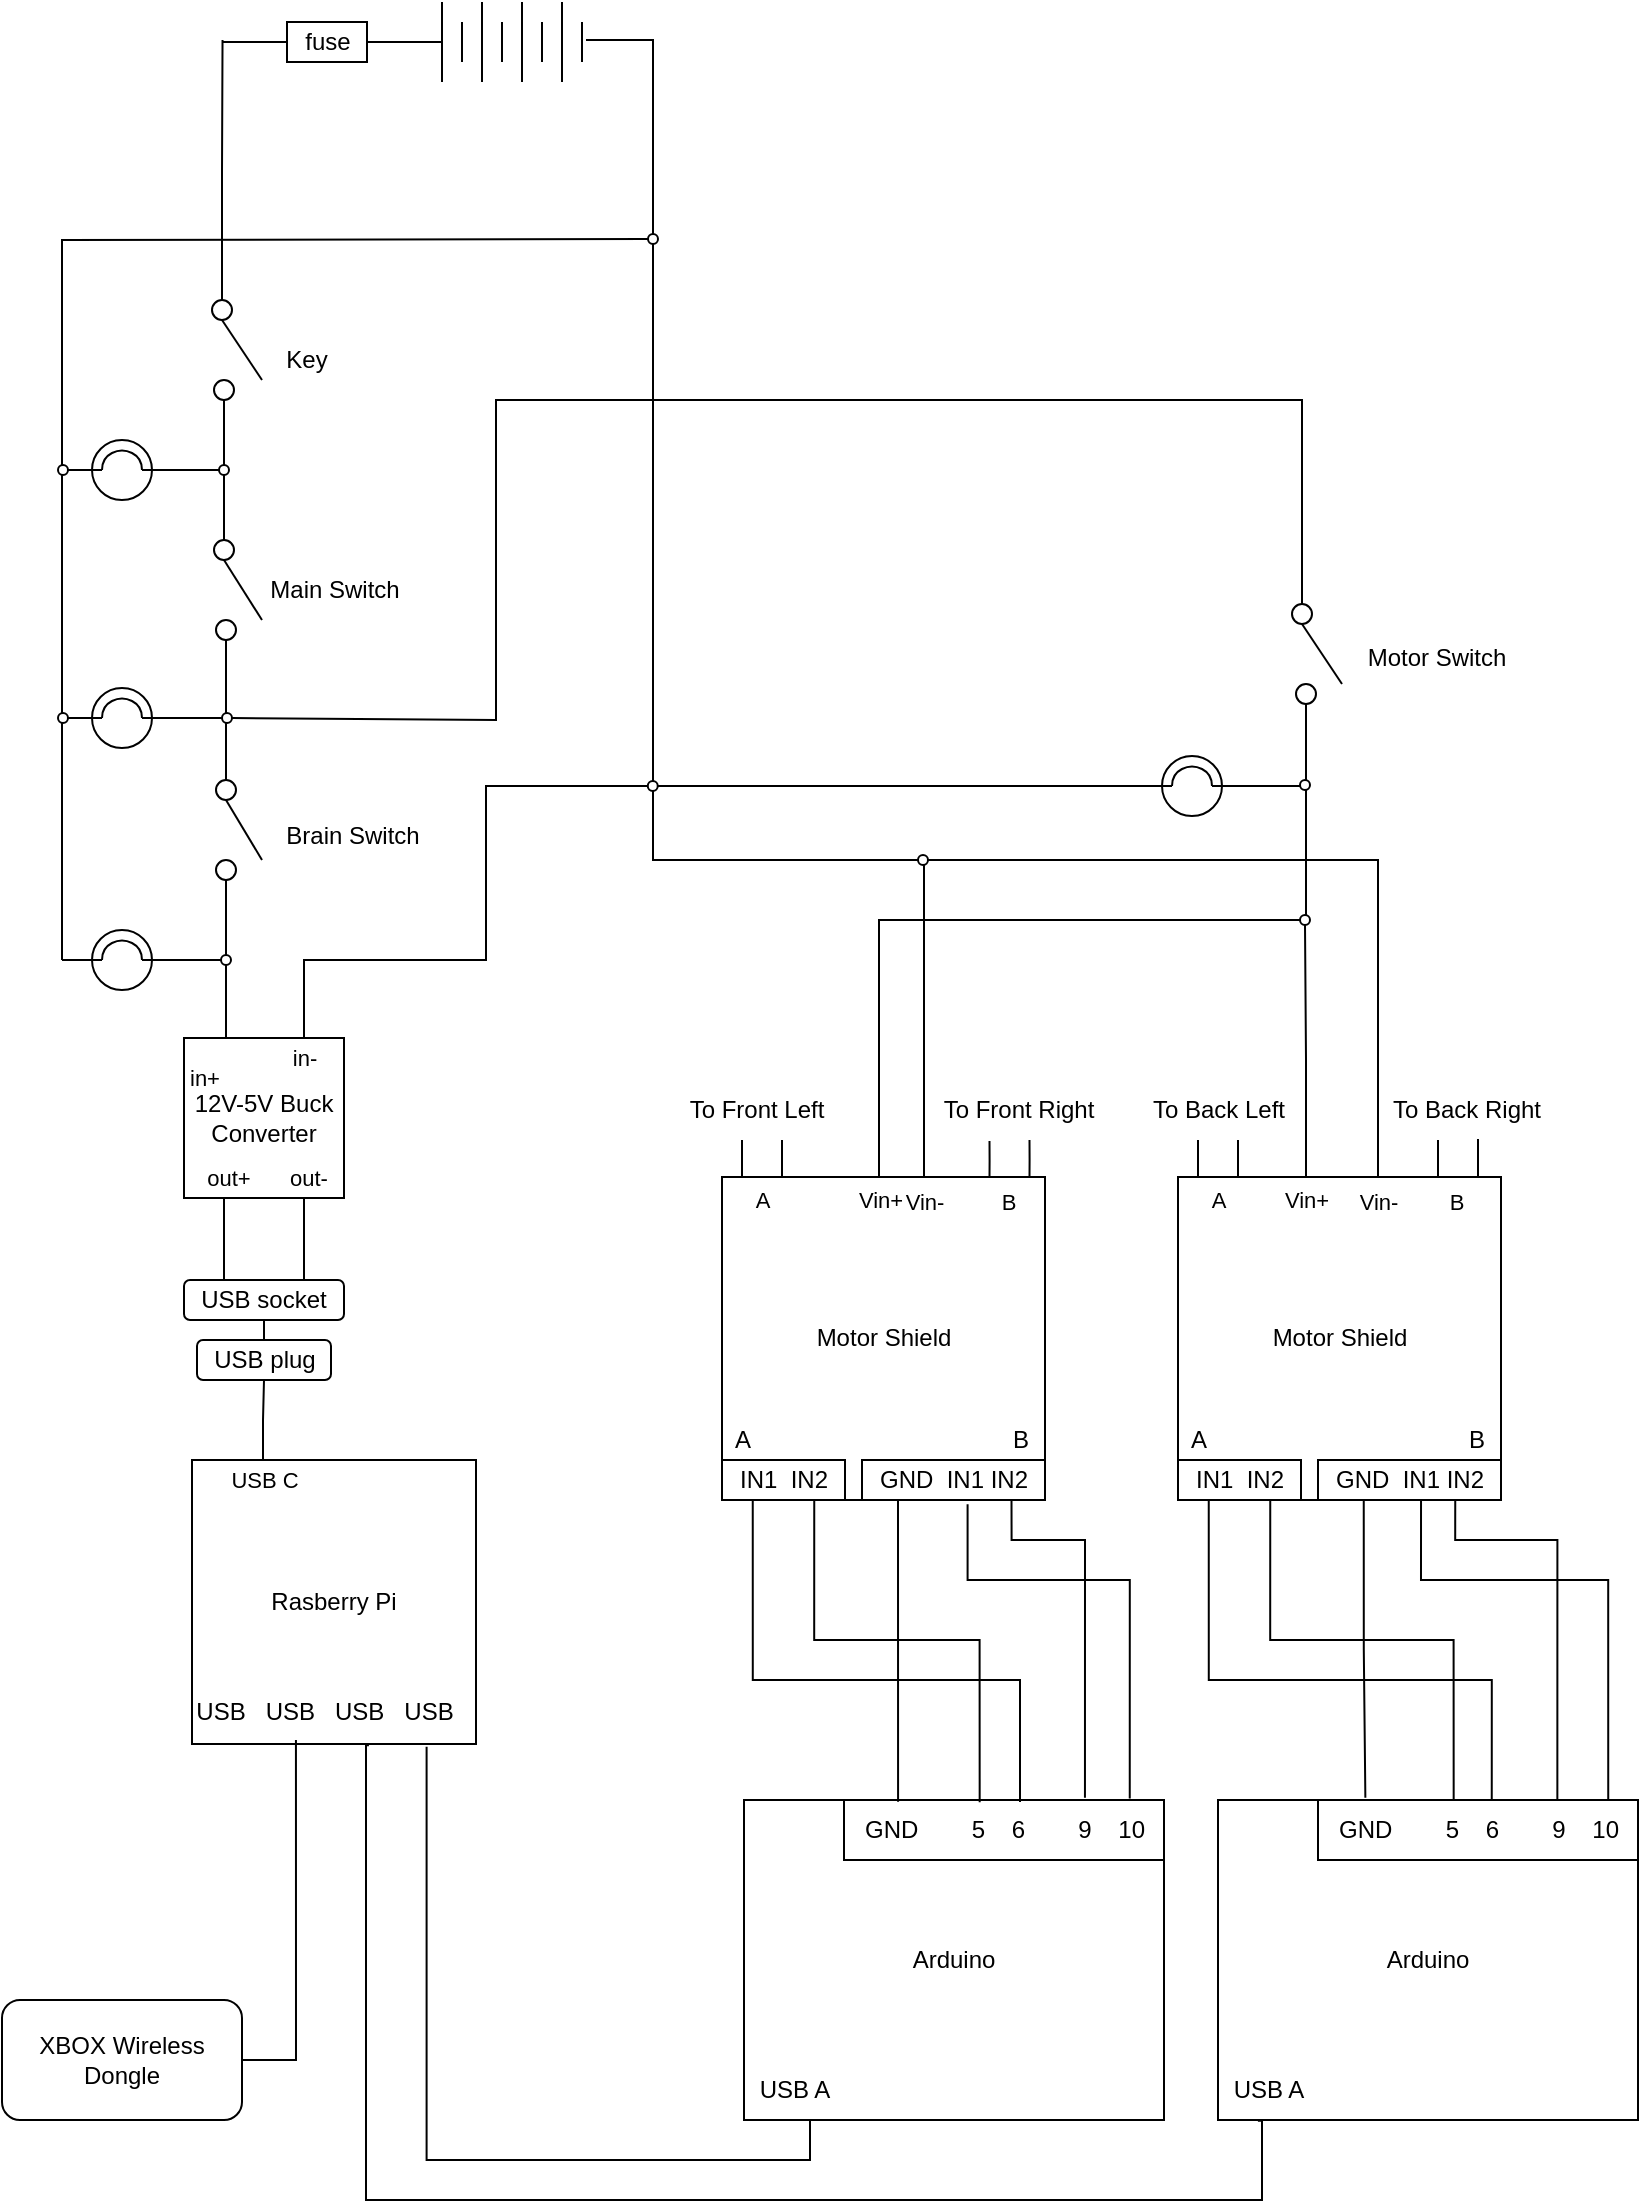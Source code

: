 <mxfile version="20.0.4" type="device"><diagram id="8Ac9Oi6AxjJW0NowIdfK" name="Page-1"><mxGraphModel dx="1775" dy="1067" grid="1" gridSize="10" guides="1" tooltips="1" connect="1" arrows="1" fold="1" page="1" pageScale="1" pageWidth="850" pageHeight="1100" math="0" shadow="0"><root><mxCell id="0"/><mxCell id="1" parent="0"/><mxCell id="W7UrlLY6ck_ikylDrkvh-12" value="" style="endArrow=none;html=1;rounded=0;startArrow=none;exitX=0;exitY=0.5;exitDx=0;exitDy=0;" edge="1" parent="1" source="W7UrlLY6ck_ikylDrkvh-53"><mxGeometry width="50" height="50" relative="1" as="geometry"><mxPoint x="176" y="111" as="sourcePoint"/><mxPoint x="158" y="61" as="targetPoint"/><Array as="points"><mxPoint x="176" y="61"/></Array></mxGeometry></mxCell><mxCell id="W7UrlLY6ck_ikylDrkvh-43" value="" style="group" vertex="1" connectable="0" parent="1"><mxGeometry x="78" y="260" width="60" height="30" as="geometry"/></mxCell><mxCell id="W7UrlLY6ck_ikylDrkvh-39" value="" style="ellipse;whiteSpace=wrap;html=1;fillColor=none;" vertex="1" parent="W7UrlLY6ck_ikylDrkvh-43"><mxGeometry x="15" width="30" height="30" as="geometry"/></mxCell><mxCell id="W7UrlLY6ck_ikylDrkvh-40" value="" style="curved=1;endArrow=none;html=1;rounded=0;endFill=0;" edge="1" parent="W7UrlLY6ck_ikylDrkvh-43"><mxGeometry width="50" height="50" relative="1" as="geometry"><mxPoint x="20" y="15" as="sourcePoint"/><mxPoint x="40" y="15" as="targetPoint"/><Array as="points"><mxPoint x="20" y="9"/><mxPoint x="30" y="4"/><mxPoint x="40" y="9"/></Array></mxGeometry></mxCell><mxCell id="W7UrlLY6ck_ikylDrkvh-41" value="" style="endArrow=none;html=1;rounded=0;" edge="1" parent="W7UrlLY6ck_ikylDrkvh-43"><mxGeometry width="50" height="50" relative="1" as="geometry"><mxPoint y="15" as="sourcePoint"/><mxPoint x="20" y="15" as="targetPoint"/></mxGeometry></mxCell><mxCell id="W7UrlLY6ck_ikylDrkvh-42" value="" style="endArrow=none;html=1;rounded=0;" edge="1" parent="W7UrlLY6ck_ikylDrkvh-43"><mxGeometry width="50" height="50" relative="1" as="geometry"><mxPoint x="40" y="15" as="sourcePoint"/><mxPoint x="60" y="15" as="targetPoint"/></mxGeometry></mxCell><mxCell id="W7UrlLY6ck_ikylDrkvh-272" style="edgeStyle=orthogonalEdgeStyle;rounded=0;orthogonalLoop=1;jettySize=auto;html=1;exitX=1;exitY=0.5;exitDx=0;exitDy=0;endArrow=none;endFill=0;" edge="1" parent="1" source="W7UrlLY6ck_ikylDrkvh-53"><mxGeometry relative="1" as="geometry"><mxPoint x="268" y="60.895" as="targetPoint"/></mxGeometry></mxCell><mxCell id="W7UrlLY6ck_ikylDrkvh-53" value="fuse" style="rounded=0;whiteSpace=wrap;html=1;fillColor=none;rotation=0;" vertex="1" parent="1"><mxGeometry x="190.5" y="51" width="40" height="20" as="geometry"/></mxCell><mxCell id="W7UrlLY6ck_ikylDrkvh-56" value="" style="group" vertex="1" connectable="0" parent="1"><mxGeometry x="153" y="310" width="25" height="50" as="geometry"/></mxCell><mxCell id="W7UrlLY6ck_ikylDrkvh-57" value="" style="ellipse;whiteSpace=wrap;html=1;" vertex="1" parent="W7UrlLY6ck_ikylDrkvh-56"><mxGeometry x="1" width="10" height="10" as="geometry"/></mxCell><mxCell id="W7UrlLY6ck_ikylDrkvh-58" value="" style="endArrow=none;html=1;rounded=0;" edge="1" parent="W7UrlLY6ck_ikylDrkvh-56" target="W7UrlLY6ck_ikylDrkvh-57"><mxGeometry width="50" height="50" relative="1" as="geometry"><mxPoint x="5" as="sourcePoint"/><mxPoint x="25" y="-90" as="targetPoint"/><Array as="points"/></mxGeometry></mxCell><mxCell id="W7UrlLY6ck_ikylDrkvh-59" value="" style="ellipse;whiteSpace=wrap;html=1;" vertex="1" parent="W7UrlLY6ck_ikylDrkvh-56"><mxGeometry x="2" y="40" width="10" height="10" as="geometry"/></mxCell><mxCell id="W7UrlLY6ck_ikylDrkvh-60" value="" style="endArrow=none;html=1;rounded=0;entryX=0.5;entryY=1;entryDx=0;entryDy=0;" edge="1" parent="W7UrlLY6ck_ikylDrkvh-56" target="W7UrlLY6ck_ikylDrkvh-57"><mxGeometry width="50" height="50" relative="1" as="geometry"><mxPoint x="25" y="40" as="sourcePoint"/><mxPoint x="55" y="40" as="targetPoint"/></mxGeometry></mxCell><mxCell id="W7UrlLY6ck_ikylDrkvh-61" value="" style="group" vertex="1" connectable="0" parent="1"><mxGeometry x="153" y="430" width="25" height="50" as="geometry"/></mxCell><mxCell id="W7UrlLY6ck_ikylDrkvh-62" value="" style="ellipse;whiteSpace=wrap;html=1;" vertex="1" parent="W7UrlLY6ck_ikylDrkvh-61"><mxGeometry x="2" width="10" height="10" as="geometry"/></mxCell><mxCell id="W7UrlLY6ck_ikylDrkvh-63" value="" style="endArrow=none;html=1;rounded=0;" edge="1" parent="W7UrlLY6ck_ikylDrkvh-61" target="W7UrlLY6ck_ikylDrkvh-62"><mxGeometry width="50" height="50" relative="1" as="geometry"><mxPoint x="5" as="sourcePoint"/><mxPoint x="25" y="-90" as="targetPoint"/><Array as="points"/></mxGeometry></mxCell><mxCell id="W7UrlLY6ck_ikylDrkvh-64" value="" style="ellipse;whiteSpace=wrap;html=1;" vertex="1" parent="W7UrlLY6ck_ikylDrkvh-61"><mxGeometry x="2" y="40" width="10" height="10" as="geometry"/></mxCell><mxCell id="W7UrlLY6ck_ikylDrkvh-65" value="" style="endArrow=none;html=1;rounded=0;entryX=0.5;entryY=1;entryDx=0;entryDy=0;" edge="1" parent="W7UrlLY6ck_ikylDrkvh-61" target="W7UrlLY6ck_ikylDrkvh-62"><mxGeometry width="50" height="50" relative="1" as="geometry"><mxPoint x="25" y="40" as="sourcePoint"/><mxPoint x="55" y="40" as="targetPoint"/></mxGeometry></mxCell><mxCell id="W7UrlLY6ck_ikylDrkvh-68" value="" style="group" vertex="1" connectable="0" parent="1"><mxGeometry x="78" y="384" width="60" height="30" as="geometry"/></mxCell><mxCell id="W7UrlLY6ck_ikylDrkvh-69" value="" style="ellipse;whiteSpace=wrap;html=1;fillColor=none;" vertex="1" parent="W7UrlLY6ck_ikylDrkvh-68"><mxGeometry x="15" width="30" height="30" as="geometry"/></mxCell><mxCell id="W7UrlLY6ck_ikylDrkvh-70" value="" style="curved=1;endArrow=none;html=1;rounded=0;endFill=0;" edge="1" parent="W7UrlLY6ck_ikylDrkvh-68"><mxGeometry width="50" height="50" relative="1" as="geometry"><mxPoint x="20" y="15" as="sourcePoint"/><mxPoint x="40" y="15" as="targetPoint"/><Array as="points"><mxPoint x="20" y="9"/><mxPoint x="30" y="4"/><mxPoint x="40" y="9"/></Array></mxGeometry></mxCell><mxCell id="W7UrlLY6ck_ikylDrkvh-71" value="" style="endArrow=none;html=1;rounded=0;" edge="1" parent="W7UrlLY6ck_ikylDrkvh-68"><mxGeometry width="50" height="50" relative="1" as="geometry"><mxPoint y="15" as="sourcePoint"/><mxPoint x="20" y="15" as="targetPoint"/></mxGeometry></mxCell><mxCell id="W7UrlLY6ck_ikylDrkvh-72" value="" style="endArrow=none;html=1;rounded=0;" edge="1" parent="W7UrlLY6ck_ikylDrkvh-68"><mxGeometry width="50" height="50" relative="1" as="geometry"><mxPoint x="82" y="15" as="sourcePoint"/><mxPoint x="40.0" y="15.0" as="targetPoint"/></mxGeometry></mxCell><mxCell id="W7UrlLY6ck_ikylDrkvh-73" value="" style="group" vertex="1" connectable="0" parent="1"><mxGeometry x="78" y="505" width="60" height="30" as="geometry"/></mxCell><mxCell id="W7UrlLY6ck_ikylDrkvh-74" value="" style="ellipse;whiteSpace=wrap;html=1;fillColor=none;" vertex="1" parent="W7UrlLY6ck_ikylDrkvh-73"><mxGeometry x="15" width="30" height="30" as="geometry"/></mxCell><mxCell id="W7UrlLY6ck_ikylDrkvh-75" value="" style="curved=1;endArrow=none;html=1;rounded=0;endFill=0;" edge="1" parent="W7UrlLY6ck_ikylDrkvh-73"><mxGeometry width="50" height="50" relative="1" as="geometry"><mxPoint x="20" y="15" as="sourcePoint"/><mxPoint x="40" y="15" as="targetPoint"/><Array as="points"><mxPoint x="20" y="9"/><mxPoint x="30" y="4"/><mxPoint x="40" y="9"/></Array></mxGeometry></mxCell><mxCell id="W7UrlLY6ck_ikylDrkvh-76" value="" style="endArrow=none;html=1;rounded=0;" edge="1" parent="W7UrlLY6ck_ikylDrkvh-73"><mxGeometry width="50" height="50" relative="1" as="geometry"><mxPoint y="15" as="sourcePoint"/><mxPoint x="20" y="15" as="targetPoint"/></mxGeometry></mxCell><mxCell id="W7UrlLY6ck_ikylDrkvh-77" value="" style="endArrow=none;html=1;rounded=0;" edge="1" parent="W7UrlLY6ck_ikylDrkvh-73"><mxGeometry width="50" height="50" relative="1" as="geometry"><mxPoint x="40" y="15" as="sourcePoint"/><mxPoint x="60" y="15" as="targetPoint"/></mxGeometry></mxCell><mxCell id="W7UrlLY6ck_ikylDrkvh-78" value="" style="endArrow=none;html=1;rounded=0;entryX=0.5;entryY=1;entryDx=0;entryDy=0;exitX=0.5;exitY=0;exitDx=0;exitDy=0;" edge="1" parent="1" source="W7UrlLY6ck_ikylDrkvh-57" target="W7UrlLY6ck_ikylDrkvh-20"><mxGeometry width="50" height="50" relative="1" as="geometry"><mxPoint x="160" y="310" as="sourcePoint"/><mxPoint x="200" y="250" as="targetPoint"/></mxGeometry></mxCell><mxCell id="W7UrlLY6ck_ikylDrkvh-92" value="" style="edgeStyle=orthogonalEdgeStyle;rounded=0;orthogonalLoop=1;jettySize=auto;html=1;endArrow=none;endFill=0;startArrow=none;" edge="1" parent="1" source="W7UrlLY6ck_ikylDrkvh-181" target="W7UrlLY6ck_ikylDrkvh-57"><mxGeometry relative="1" as="geometry"/></mxCell><mxCell id="W7UrlLY6ck_ikylDrkvh-94" value="" style="endArrow=none;html=1;rounded=0;exitX=0.5;exitY=0;exitDx=0;exitDy=0;entryX=0.5;entryY=1;entryDx=0;entryDy=0;" edge="1" parent="1" source="W7UrlLY6ck_ikylDrkvh-62" target="W7UrlLY6ck_ikylDrkvh-59"><mxGeometry width="50" height="50" relative="1" as="geometry"><mxPoint x="140" y="380" as="sourcePoint"/><mxPoint x="160" y="360" as="targetPoint"/></mxGeometry></mxCell><mxCell id="W7UrlLY6ck_ikylDrkvh-96" value="" style="endArrow=none;html=1;rounded=0;entryX=0.5;entryY=1;entryDx=0;entryDy=0;" edge="1" parent="1" target="W7UrlLY6ck_ikylDrkvh-64"><mxGeometry width="50" height="50" relative="1" as="geometry"><mxPoint x="130" y="520" as="sourcePoint"/><mxPoint x="-10" y="370" as="targetPoint"/><Array as="points"><mxPoint x="150" y="520"/><mxPoint x="160" y="520"/></Array></mxGeometry></mxCell><mxCell id="W7UrlLY6ck_ikylDrkvh-97" value="" style="endArrow=none;html=1;rounded=0;exitX=0.5;exitY=0;exitDx=0;exitDy=0;startArrow=none;" edge="1" parent="1" source="W7UrlLY6ck_ikylDrkvh-184"><mxGeometry width="50" height="50" relative="1" as="geometry"><mxPoint x="300" y="400" as="sourcePoint"/><mxPoint x="160" y="400" as="targetPoint"/><Array as="points"/></mxGeometry></mxCell><mxCell id="W7UrlLY6ck_ikylDrkvh-99" value="" style="group" vertex="1" connectable="0" parent="1"><mxGeometry x="613" y="342" width="105" height="110" as="geometry"/></mxCell><mxCell id="W7UrlLY6ck_ikylDrkvh-81" value="" style="group" vertex="1" connectable="0" parent="W7UrlLY6ck_ikylDrkvh-99"><mxGeometry x="80" width="25" height="50" as="geometry"/></mxCell><mxCell id="W7UrlLY6ck_ikylDrkvh-82" value="" style="ellipse;whiteSpace=wrap;html=1;" vertex="1" parent="W7UrlLY6ck_ikylDrkvh-81"><mxGeometry width="10" height="10" as="geometry"/></mxCell><mxCell id="W7UrlLY6ck_ikylDrkvh-83" value="" style="endArrow=none;html=1;rounded=0;" edge="1" parent="W7UrlLY6ck_ikylDrkvh-81" target="W7UrlLY6ck_ikylDrkvh-82"><mxGeometry width="50" height="50" relative="1" as="geometry"><mxPoint x="5" as="sourcePoint"/><mxPoint x="25" y="-90" as="targetPoint"/><Array as="points"/></mxGeometry></mxCell><mxCell id="W7UrlLY6ck_ikylDrkvh-84" value="" style="ellipse;whiteSpace=wrap;html=1;" vertex="1" parent="W7UrlLY6ck_ikylDrkvh-81"><mxGeometry x="2" y="40" width="10" height="10" as="geometry"/></mxCell><mxCell id="W7UrlLY6ck_ikylDrkvh-85" value="" style="endArrow=none;html=1;rounded=0;entryX=0.5;entryY=1;entryDx=0;entryDy=0;" edge="1" parent="W7UrlLY6ck_ikylDrkvh-81" target="W7UrlLY6ck_ikylDrkvh-82"><mxGeometry width="50" height="50" relative="1" as="geometry"><mxPoint x="25" y="40" as="sourcePoint"/><mxPoint x="55" y="40" as="targetPoint"/></mxGeometry></mxCell><mxCell id="W7UrlLY6ck_ikylDrkvh-86" value="" style="group" vertex="1" connectable="0" parent="W7UrlLY6ck_ikylDrkvh-99"><mxGeometry y="76" width="60" height="30" as="geometry"/></mxCell><mxCell id="W7UrlLY6ck_ikylDrkvh-87" value="" style="ellipse;whiteSpace=wrap;html=1;fillColor=none;" vertex="1" parent="W7UrlLY6ck_ikylDrkvh-86"><mxGeometry x="15" width="30" height="30" as="geometry"/></mxCell><mxCell id="W7UrlLY6ck_ikylDrkvh-88" value="" style="curved=1;endArrow=none;html=1;rounded=0;endFill=0;" edge="1" parent="W7UrlLY6ck_ikylDrkvh-86"><mxGeometry width="50" height="50" relative="1" as="geometry"><mxPoint x="20" y="15" as="sourcePoint"/><mxPoint x="40" y="15" as="targetPoint"/><Array as="points"><mxPoint x="20" y="9"/><mxPoint x="30" y="4"/><mxPoint x="40" y="9"/></Array></mxGeometry></mxCell><mxCell id="W7UrlLY6ck_ikylDrkvh-89" value="" style="endArrow=none;html=1;rounded=0;exitX=1;exitY=0.5;exitDx=0;exitDy=0;" edge="1" parent="W7UrlLY6ck_ikylDrkvh-86" source="W7UrlLY6ck_ikylDrkvh-276"><mxGeometry width="50" height="50" relative="1" as="geometry"><mxPoint x="-233" y="15" as="sourcePoint"/><mxPoint x="20" y="15" as="targetPoint"/><Array as="points"/></mxGeometry></mxCell><mxCell id="W7UrlLY6ck_ikylDrkvh-90" value="" style="endArrow=none;html=1;rounded=0;" edge="1" parent="W7UrlLY6ck_ikylDrkvh-86"><mxGeometry width="50" height="50" relative="1" as="geometry"><mxPoint x="40" y="15" as="sourcePoint"/><mxPoint x="87" y="15" as="targetPoint"/><Array as="points"/></mxGeometry></mxCell><mxCell id="W7UrlLY6ck_ikylDrkvh-98" value="" style="endArrow=none;html=1;rounded=0;entryX=0.5;entryY=1;entryDx=0;entryDy=0;" edge="1" parent="W7UrlLY6ck_ikylDrkvh-99" target="W7UrlLY6ck_ikylDrkvh-84"><mxGeometry width="50" height="50" relative="1" as="geometry"><mxPoint x="87" y="110" as="sourcePoint"/><mxPoint x="92.21" y="70" as="targetPoint"/></mxGeometry></mxCell><mxCell id="W7UrlLY6ck_ikylDrkvh-106" value="" style="group" vertex="1" connectable="0" parent="1"><mxGeometry x="139" y="539" width="80" height="120" as="geometry"/></mxCell><mxCell id="W7UrlLY6ck_ikylDrkvh-101" value="in+" style="edgeStyle=orthogonalEdgeStyle;rounded=0;orthogonalLoop=1;jettySize=auto;html=1;exitX=0.25;exitY=0;exitDx=0;exitDy=0;endArrow=none;endFill=0;" edge="1" parent="W7UrlLY6ck_ikylDrkvh-106"><mxGeometry x="-1" y="-10" relative="1" as="geometry"><mxPoint x="21" y="-19" as="targetPoint"/><mxPoint x="20" y="20" as="sourcePoint"/><mxPoint x="-10" y="10" as="offset"/></mxGeometry></mxCell><mxCell id="W7UrlLY6ck_ikylDrkvh-103" value="out+" style="edgeStyle=orthogonalEdgeStyle;rounded=0;orthogonalLoop=1;jettySize=auto;html=1;exitX=0.25;exitY=1;exitDx=0;exitDy=0;endArrow=none;endFill=0;" edge="1" parent="W7UrlLY6ck_ikylDrkvh-106" source="W7UrlLY6ck_ikylDrkvh-17"><mxGeometry x="-1" y="10" relative="1" as="geometry"><mxPoint x="20" y="120" as="targetPoint"/><mxPoint x="-8" y="-10" as="offset"/></mxGeometry></mxCell><mxCell id="W7UrlLY6ck_ikylDrkvh-104" value="out-" style="edgeStyle=orthogonalEdgeStyle;rounded=0;orthogonalLoop=1;jettySize=auto;html=1;exitX=0.75;exitY=1;exitDx=0;exitDy=0;endArrow=none;endFill=0;" edge="1" parent="W7UrlLY6ck_ikylDrkvh-106" source="W7UrlLY6ck_ikylDrkvh-17"><mxGeometry x="-1" y="10" relative="1" as="geometry"><mxPoint x="60" y="120" as="targetPoint"/><Array as="points"><mxPoint x="60" y="110"/><mxPoint x="60" y="110"/></Array><mxPoint x="-8" y="-10" as="offset"/></mxGeometry></mxCell><mxCell id="W7UrlLY6ck_ikylDrkvh-17" value="12V-5V Buck Converter" style="whiteSpace=wrap;html=1;aspect=fixed;fillColor=none;" vertex="1" parent="W7UrlLY6ck_ikylDrkvh-106"><mxGeometry y="20" width="80" height="80" as="geometry"/></mxCell><mxCell id="W7UrlLY6ck_ikylDrkvh-112" value="USB C" style="edgeStyle=orthogonalEdgeStyle;rounded=0;orthogonalLoop=1;jettySize=auto;html=1;exitX=0.25;exitY=0;exitDx=0;exitDy=0;endArrow=none;endFill=0;entryX=0.5;entryY=1;entryDx=0;entryDy=0;" edge="1" parent="1" source="W7UrlLY6ck_ikylDrkvh-107" target="W7UrlLY6ck_ikylDrkvh-110"><mxGeometry x="-1" y="10" relative="1" as="geometry"><mxPoint x="170.389" y="760" as="targetPoint"/><mxPoint x="10" y="10" as="offset"/></mxGeometry></mxCell><mxCell id="W7UrlLY6ck_ikylDrkvh-207" style="edgeStyle=orthogonalEdgeStyle;rounded=0;orthogonalLoop=1;jettySize=auto;html=1;exitX=0.842;exitY=1.078;exitDx=0;exitDy=0;entryX=0.532;entryY=1;entryDx=0;entryDy=0;entryPerimeter=0;endArrow=none;endFill=0;exitPerimeter=0;" edge="1" parent="1" source="W7UrlLY6ck_ikylDrkvh-205" target="W7UrlLY6ck_ikylDrkvh-199"><mxGeometry relative="1" as="geometry"><Array as="points"><mxPoint x="260" y="1120"/><mxPoint x="452" y="1120"/></Array></mxGeometry></mxCell><mxCell id="W7UrlLY6ck_ikylDrkvh-208" style="edgeStyle=orthogonalEdgeStyle;rounded=0;orthogonalLoop=1;jettySize=auto;html=1;exitX=0.623;exitY=1.004;exitDx=0;exitDy=0;entryX=0.095;entryY=1.002;entryDx=0;entryDy=0;entryPerimeter=0;endArrow=none;endFill=0;exitPerimeter=0;" edge="1" parent="1" source="W7UrlLY6ck_ikylDrkvh-107" target="W7UrlLY6ck_ikylDrkvh-202"><mxGeometry relative="1" as="geometry"><Array as="points"><mxPoint x="230" y="913"/><mxPoint x="230" y="1140"/><mxPoint x="678" y="1140"/><mxPoint x="678" y="1100"/></Array></mxGeometry></mxCell><mxCell id="W7UrlLY6ck_ikylDrkvh-107" value="Rasberry Pi" style="whiteSpace=wrap;html=1;aspect=fixed;fillColor=none;" vertex="1" parent="1"><mxGeometry x="143" y="770" width="142" height="142" as="geometry"/></mxCell><mxCell id="W7UrlLY6ck_ikylDrkvh-113" style="edgeStyle=orthogonalEdgeStyle;rounded=0;orthogonalLoop=1;jettySize=auto;html=1;exitX=0.25;exitY=0;exitDx=0;exitDy=0;entryX=0.25;entryY=1;entryDx=0;entryDy=0;endArrow=none;endFill=0;" edge="1" parent="1" source="W7UrlLY6ck_ikylDrkvh-108" target="W7UrlLY6ck_ikylDrkvh-17"><mxGeometry relative="1" as="geometry"/></mxCell><mxCell id="W7UrlLY6ck_ikylDrkvh-114" style="edgeStyle=orthogonalEdgeStyle;rounded=0;orthogonalLoop=1;jettySize=auto;html=1;exitX=0.75;exitY=0;exitDx=0;exitDy=0;entryX=0.75;entryY=1;entryDx=0;entryDy=0;endArrow=none;endFill=0;" edge="1" parent="1" source="W7UrlLY6ck_ikylDrkvh-108" target="W7UrlLY6ck_ikylDrkvh-17"><mxGeometry relative="1" as="geometry"/></mxCell><mxCell id="W7UrlLY6ck_ikylDrkvh-108" value="USB socket" style="rounded=1;whiteSpace=wrap;html=1;fillColor=none;" vertex="1" parent="1"><mxGeometry x="139" y="680" width="80" height="20" as="geometry"/></mxCell><mxCell id="W7UrlLY6ck_ikylDrkvh-111" style="edgeStyle=orthogonalEdgeStyle;rounded=0;orthogonalLoop=1;jettySize=auto;html=1;exitX=0.5;exitY=0;exitDx=0;exitDy=0;entryX=0.5;entryY=1;entryDx=0;entryDy=0;endArrow=none;endFill=0;" edge="1" parent="1" source="W7UrlLY6ck_ikylDrkvh-110" target="W7UrlLY6ck_ikylDrkvh-108"><mxGeometry relative="1" as="geometry"/></mxCell><mxCell id="W7UrlLY6ck_ikylDrkvh-110" value="USB plug" style="rounded=1;whiteSpace=wrap;html=1;fillColor=none;" vertex="1" parent="1"><mxGeometry x="145.5" y="710" width="67" height="20" as="geometry"/></mxCell><mxCell id="W7UrlLY6ck_ikylDrkvh-156" value="" style="group" vertex="1" connectable="0" parent="1"><mxGeometry x="403" y="610" width="168.75" height="180" as="geometry"/></mxCell><mxCell id="W7UrlLY6ck_ikylDrkvh-123" value="A" style="edgeStyle=orthogonalEdgeStyle;rounded=0;orthogonalLoop=1;jettySize=auto;html=1;exitX=0.176;exitY=0.007;exitDx=0;exitDy=0;endArrow=none;endFill=0;exitPerimeter=0;" edge="1" parent="W7UrlLY6ck_ikylDrkvh-156"><mxGeometry x="-1" y="-15" relative="1" as="geometry"><mxPoint x="15" as="targetPoint"/><mxPoint x="15" y="18.5" as="sourcePoint"/><mxPoint x="-5" y="11" as="offset"/></mxGeometry></mxCell><mxCell id="W7UrlLY6ck_ikylDrkvh-124" style="edgeStyle=orthogonalEdgeStyle;rounded=0;orthogonalLoop=1;jettySize=auto;html=1;exitX=0.369;exitY=0.001;exitDx=0;exitDy=0;endArrow=none;endFill=0;exitPerimeter=0;" edge="1" parent="W7UrlLY6ck_ikylDrkvh-156"><mxGeometry relative="1" as="geometry"><mxPoint x="35" as="targetPoint"/><mxPoint x="35" y="18.5" as="sourcePoint"/></mxGeometry></mxCell><mxCell id="W7UrlLY6ck_ikylDrkvh-126" value="Vin-" style="edgeStyle=orthogonalEdgeStyle;rounded=0;orthogonalLoop=1;jettySize=auto;html=1;exitX=0.5;exitY=0;exitDx=0;exitDy=0;endArrow=none;endFill=0;entryX=0.5;entryY=1;entryDx=0;entryDy=0;" edge="1" parent="W7UrlLY6ck_ikylDrkvh-156" target="W7UrlLY6ck_ikylDrkvh-279"><mxGeometry x="-1" y="-11" relative="1" as="geometry"><mxPoint x="-33" y="-450" as="targetPoint"/><mxPoint x="106" y="18.5" as="sourcePoint"/><Array as="points"><mxPoint x="106" y="-140"/><mxPoint x="-30" y="-140"/></Array><mxPoint x="-11" y="12" as="offset"/></mxGeometry></mxCell><mxCell id="W7UrlLY6ck_ikylDrkvh-116" value="Motor Shield" style="whiteSpace=wrap;html=1;aspect=fixed;fillColor=none;imageAspect=0;" vertex="1" parent="W7UrlLY6ck_ikylDrkvh-156"><mxGeometry x="5" y="18.5" width="161.5" height="161.5" as="geometry"/></mxCell><mxCell id="W7UrlLY6ck_ikylDrkvh-151" value="GND&amp;nbsp; IN1 IN2" style="rounded=0;whiteSpace=wrap;html=1;fillColor=none;" vertex="1" parent="W7UrlLY6ck_ikylDrkvh-156"><mxGeometry x="75" y="160" width="91.5" height="20" as="geometry"/></mxCell><mxCell id="W7UrlLY6ck_ikylDrkvh-153" value="IN1&amp;nbsp; IN2" style="rounded=0;whiteSpace=wrap;html=1;fillColor=none;" vertex="1" parent="W7UrlLY6ck_ikylDrkvh-156"><mxGeometry x="5" y="160" width="61.5" height="20" as="geometry"/></mxCell><mxCell id="W7UrlLY6ck_ikylDrkvh-154" value="A" style="text;html=1;align=center;verticalAlign=middle;resizable=0;points=[];autosize=1;strokeColor=none;fillColor=none;" vertex="1" parent="W7UrlLY6ck_ikylDrkvh-156"><mxGeometry y="135" width="30" height="30" as="geometry"/></mxCell><mxCell id="W7UrlLY6ck_ikylDrkvh-155" value="B" style="text;html=1;align=center;verticalAlign=middle;resizable=0;points=[];autosize=1;strokeColor=none;fillColor=none;" vertex="1" parent="W7UrlLY6ck_ikylDrkvh-156"><mxGeometry x="138.75" y="135" width="30" height="30" as="geometry"/></mxCell><mxCell id="W7UrlLY6ck_ikylDrkvh-263" value="" style="group" vertex="1" connectable="0" parent="W7UrlLY6ck_ikylDrkvh-156"><mxGeometry x="138.75" y="10" width="20" height="0.5" as="geometry"/></mxCell><mxCell id="W7UrlLY6ck_ikylDrkvh-261" value="B" style="edgeStyle=orthogonalEdgeStyle;rounded=0;orthogonalLoop=1;jettySize=auto;html=1;exitX=0.75;exitY=0;exitDx=0;exitDy=0;endArrow=none;endFill=0;" edge="1" parent="W7UrlLY6ck_ikylDrkvh-263"><mxGeometry x="-1" y="-15" relative="1" as="geometry"><mxPoint y="-9.5" as="targetPoint"/><mxPoint y="9.0" as="sourcePoint"/><Array as="points"><mxPoint y="0.5"/><mxPoint y="0.5"/></Array><mxPoint x="-6" y="12" as="offset"/></mxGeometry></mxCell><mxCell id="W7UrlLY6ck_ikylDrkvh-262" style="edgeStyle=orthogonalEdgeStyle;rounded=0;orthogonalLoop=1;jettySize=auto;html=1;exitX=0.5;exitY=0;exitDx=0;exitDy=0;endArrow=none;endFill=0;" edge="1" parent="W7UrlLY6ck_ikylDrkvh-263"><mxGeometry relative="1" as="geometry"><mxPoint x="20" y="-10.0" as="targetPoint"/><mxPoint x="20" y="9.0" as="sourcePoint"/><Array as="points"><mxPoint x="20"/><mxPoint x="20"/></Array></mxGeometry></mxCell><mxCell id="W7UrlLY6ck_ikylDrkvh-157" value="" style="group" vertex="1" connectable="0" parent="1"><mxGeometry x="631" y="610" width="168.75" height="180" as="geometry"/></mxCell><mxCell id="W7UrlLY6ck_ikylDrkvh-158" value="A" style="edgeStyle=orthogonalEdgeStyle;rounded=0;orthogonalLoop=1;jettySize=auto;html=1;exitX=0.176;exitY=0.007;exitDx=0;exitDy=0;endArrow=none;endFill=0;exitPerimeter=0;" edge="1" parent="W7UrlLY6ck_ikylDrkvh-157"><mxGeometry x="-1" y="-15" relative="1" as="geometry"><mxPoint x="15" as="targetPoint"/><mxPoint x="15" y="18.5" as="sourcePoint"/><mxPoint x="-5" y="11" as="offset"/></mxGeometry></mxCell><mxCell id="W7UrlLY6ck_ikylDrkvh-159" style="edgeStyle=orthogonalEdgeStyle;rounded=0;orthogonalLoop=1;jettySize=auto;html=1;exitX=0.369;exitY=0.001;exitDx=0;exitDy=0;endArrow=none;endFill=0;exitPerimeter=0;" edge="1" parent="W7UrlLY6ck_ikylDrkvh-157"><mxGeometry relative="1" as="geometry"><mxPoint x="35" as="targetPoint"/><mxPoint x="35" y="18.5" as="sourcePoint"/></mxGeometry></mxCell><mxCell id="W7UrlLY6ck_ikylDrkvh-160" value="Vin-" style="edgeStyle=orthogonalEdgeStyle;rounded=0;orthogonalLoop=1;jettySize=auto;html=1;exitX=0.5;exitY=0;exitDx=0;exitDy=0;endArrow=none;endFill=0;" edge="1" parent="W7UrlLY6ck_ikylDrkvh-157"><mxGeometry x="-1" y="-11" relative="1" as="geometry"><mxPoint x="-121" y="-140" as="targetPoint"/><mxPoint x="105" y="18.5" as="sourcePoint"/><Array as="points"><mxPoint x="105" y="-140"/><mxPoint x="-123" y="-140"/></Array><mxPoint x="-11" y="12" as="offset"/></mxGeometry></mxCell><mxCell id="W7UrlLY6ck_ikylDrkvh-162" value="B" style="edgeStyle=orthogonalEdgeStyle;rounded=0;orthogonalLoop=1;jettySize=auto;html=1;exitX=0.75;exitY=0;exitDx=0;exitDy=0;endArrow=none;endFill=0;" edge="1" parent="W7UrlLY6ck_ikylDrkvh-157"><mxGeometry x="-1" y="-15" relative="1" as="geometry"><mxPoint x="135" as="targetPoint"/><mxPoint x="135" y="18.5" as="sourcePoint"/><Array as="points"><mxPoint x="135" y="10"/><mxPoint x="135" y="10"/></Array><mxPoint x="-6" y="12" as="offset"/></mxGeometry></mxCell><mxCell id="W7UrlLY6ck_ikylDrkvh-163" value="Motor Shield" style="whiteSpace=wrap;html=1;aspect=fixed;fillColor=none;imageAspect=0;" vertex="1" parent="W7UrlLY6ck_ikylDrkvh-157"><mxGeometry x="5" y="18.5" width="161.5" height="161.5" as="geometry"/></mxCell><mxCell id="W7UrlLY6ck_ikylDrkvh-164" style="edgeStyle=orthogonalEdgeStyle;rounded=0;orthogonalLoop=1;jettySize=auto;html=1;exitX=0.5;exitY=0;exitDx=0;exitDy=0;endArrow=none;endFill=0;" edge="1" parent="W7UrlLY6ck_ikylDrkvh-157"><mxGeometry relative="1" as="geometry"><mxPoint x="155" y="-0.5" as="targetPoint"/><mxPoint x="155" y="18.5" as="sourcePoint"/><Array as="points"><mxPoint x="155" y="9.5"/><mxPoint x="155" y="9.5"/></Array></mxGeometry></mxCell><mxCell id="W7UrlLY6ck_ikylDrkvh-166" style="edgeStyle=orthogonalEdgeStyle;rounded=0;orthogonalLoop=1;jettySize=auto;html=1;exitX=0.369;exitY=0.001;exitDx=0;exitDy=0;endArrow=none;endFill=0;exitPerimeter=0;" edge="1" parent="W7UrlLY6ck_ikylDrkvh-157"><mxGeometry relative="1" as="geometry"><mxPoint x="35" as="targetPoint"/><mxPoint x="35" y="18.5" as="sourcePoint"/></mxGeometry></mxCell><mxCell id="W7UrlLY6ck_ikylDrkvh-167" value="Vin+" style="edgeStyle=orthogonalEdgeStyle;rounded=0;orthogonalLoop=1;jettySize=auto;html=1;exitX=0.5;exitY=0;exitDx=0;exitDy=0;endArrow=none;endFill=0;entryX=0.5;entryY=1;entryDx=0;entryDy=0;" edge="1" parent="W7UrlLY6ck_ikylDrkvh-157" target="W7UrlLY6ck_ikylDrkvh-244"><mxGeometry x="-1" y="-11" relative="1" as="geometry"><mxPoint x="69" y="-50" as="targetPoint"/><mxPoint x="69" y="18.5" as="sourcePoint"/><mxPoint x="-11" y="11" as="offset"/><Array as="points"><mxPoint x="69" y="-40"/></Array></mxGeometry></mxCell><mxCell id="W7UrlLY6ck_ikylDrkvh-168" value="GND&amp;nbsp; IN1 IN2" style="rounded=0;whiteSpace=wrap;html=1;fillColor=none;" vertex="1" parent="W7UrlLY6ck_ikylDrkvh-157"><mxGeometry x="75" y="160" width="91.5" height="20" as="geometry"/></mxCell><mxCell id="W7UrlLY6ck_ikylDrkvh-169" value="IN1&amp;nbsp; IN2" style="rounded=0;whiteSpace=wrap;html=1;fillColor=none;" vertex="1" parent="W7UrlLY6ck_ikylDrkvh-157"><mxGeometry x="5" y="160" width="61.5" height="20" as="geometry"/></mxCell><mxCell id="W7UrlLY6ck_ikylDrkvh-170" value="A" style="text;html=1;align=center;verticalAlign=middle;resizable=0;points=[];autosize=1;strokeColor=none;fillColor=none;" vertex="1" parent="W7UrlLY6ck_ikylDrkvh-157"><mxGeometry y="135" width="30" height="30" as="geometry"/></mxCell><mxCell id="W7UrlLY6ck_ikylDrkvh-171" value="B" style="text;html=1;align=center;verticalAlign=middle;resizable=0;points=[];autosize=1;strokeColor=none;fillColor=none;" vertex="1" parent="W7UrlLY6ck_ikylDrkvh-157"><mxGeometry x="138.75" y="135" width="30" height="30" as="geometry"/></mxCell><mxCell id="W7UrlLY6ck_ikylDrkvh-128" value="Vin+" style="edgeStyle=orthogonalEdgeStyle;rounded=0;orthogonalLoop=1;jettySize=auto;html=1;exitX=0.5;exitY=0;exitDx=0;exitDy=0;endArrow=none;endFill=0;entryX=0.5;entryY=1;entryDx=0;entryDy=0;" edge="1" parent="1" target="W7UrlLY6ck_ikylDrkvh-178"><mxGeometry x="-1" y="-11" relative="1" as="geometry"><mxPoint x="710" y="470" as="targetPoint"/><mxPoint x="486.5" y="628.5" as="sourcePoint"/><Array as="points"><mxPoint x="486" y="500"/><mxPoint x="700" y="500"/><mxPoint x="700" y="435"/></Array><mxPoint x="-11" y="11" as="offset"/></mxGeometry></mxCell><mxCell id="W7UrlLY6ck_ikylDrkvh-178" value="" style="ellipse;whiteSpace=wrap;html=1;aspect=fixed;fillColor=default;" vertex="1" parent="1"><mxGeometry x="697" y="430" width="5" height="5" as="geometry"/></mxCell><mxCell id="W7UrlLY6ck_ikylDrkvh-182" value="" style="edgeStyle=orthogonalEdgeStyle;rounded=0;orthogonalLoop=1;jettySize=auto;html=1;endArrow=none;endFill=0;" edge="1" parent="1" source="W7UrlLY6ck_ikylDrkvh-39" target="W7UrlLY6ck_ikylDrkvh-181"><mxGeometry relative="1" as="geometry"><mxPoint x="123" y="275" as="sourcePoint"/><mxPoint x="159" y="310" as="targetPoint"/></mxGeometry></mxCell><mxCell id="W7UrlLY6ck_ikylDrkvh-184" value="" style="ellipse;whiteSpace=wrap;html=1;aspect=fixed;fillColor=default;" vertex="1" parent="1"><mxGeometry x="158" y="396.5" width="5" height="5" as="geometry"/></mxCell><mxCell id="W7UrlLY6ck_ikylDrkvh-185" value="" style="endArrow=none;html=1;rounded=0;exitX=0.5;exitY=0;exitDx=0;exitDy=0;" edge="1" parent="1" source="W7UrlLY6ck_ikylDrkvh-82" target="W7UrlLY6ck_ikylDrkvh-184"><mxGeometry width="50" height="50" relative="1" as="geometry"><mxPoint x="778" y="428" as="sourcePoint"/><mxPoint x="160" y="400" as="targetPoint"/><Array as="points"><mxPoint x="698" y="240"/><mxPoint x="295" y="240"/><mxPoint x="295" y="400"/></Array></mxGeometry></mxCell><mxCell id="W7UrlLY6ck_ikylDrkvh-186" value="" style="ellipse;whiteSpace=wrap;html=1;aspect=fixed;fillColor=default;" vertex="1" parent="1"><mxGeometry x="157.5" y="517.5" width="5" height="5" as="geometry"/></mxCell><mxCell id="W7UrlLY6ck_ikylDrkvh-191" value="" style="ellipse;whiteSpace=wrap;html=1;aspect=fixed;fillColor=default;" vertex="1" parent="1"><mxGeometry x="506" y="467.5" width="5" height="5" as="geometry"/></mxCell><mxCell id="W7UrlLY6ck_ikylDrkvh-200" value="" style="group" vertex="1" connectable="0" parent="1"><mxGeometry x="419" y="940" width="214" height="160" as="geometry"/></mxCell><mxCell id="W7UrlLY6ck_ikylDrkvh-195" value="Arduino" style="rounded=0;whiteSpace=wrap;html=1;fillColor=none;" vertex="1" parent="W7UrlLY6ck_ikylDrkvh-200"><mxGeometry width="210" height="160" as="geometry"/></mxCell><mxCell id="W7UrlLY6ck_ikylDrkvh-196" value="GND&lt;span style=&quot;white-space: pre;&quot;&gt;&#9;&lt;/span&gt;5&amp;nbsp; &amp;nbsp; 6&lt;span style=&quot;white-space: pre;&quot;&gt;&lt;span style=&quot;white-space: pre;&quot;&gt;&#9;&lt;/span&gt;&lt;/span&gt;9&amp;nbsp; &amp;nbsp; 10" style="text;html=1;align=center;verticalAlign=middle;resizable=0;points=[];autosize=1;strokeColor=default;fillColor=none;" vertex="1" parent="W7UrlLY6ck_ikylDrkvh-200"><mxGeometry x="50" width="160" height="30" as="geometry"/></mxCell><mxCell id="W7UrlLY6ck_ikylDrkvh-199" value="USB A" style="text;html=1;align=center;verticalAlign=middle;resizable=0;points=[];autosize=1;strokeColor=none;fillColor=none;" vertex="1" parent="W7UrlLY6ck_ikylDrkvh-200"><mxGeometry x="-5" y="130" width="60" height="30" as="geometry"/></mxCell><mxCell id="W7UrlLY6ck_ikylDrkvh-201" value="" style="group" vertex="1" connectable="0" parent="1"><mxGeometry x="656" y="940" width="214" height="160" as="geometry"/></mxCell><mxCell id="W7UrlLY6ck_ikylDrkvh-202" value="Arduino" style="rounded=0;whiteSpace=wrap;html=1;fillColor=none;" vertex="1" parent="W7UrlLY6ck_ikylDrkvh-201"><mxGeometry width="210" height="160" as="geometry"/></mxCell><mxCell id="W7UrlLY6ck_ikylDrkvh-203" value="GND&lt;span style=&quot;white-space: pre;&quot;&gt;&#9;&lt;/span&gt;5&amp;nbsp; &amp;nbsp; 6&lt;span style=&quot;white-space: pre;&quot;&gt;&lt;span style=&quot;white-space: pre;&quot;&gt;&#9;&lt;/span&gt;&lt;/span&gt;9&amp;nbsp; &amp;nbsp; 10" style="text;html=1;align=center;verticalAlign=middle;resizable=0;points=[];autosize=1;strokeColor=default;fillColor=none;" vertex="1" parent="W7UrlLY6ck_ikylDrkvh-201"><mxGeometry x="50" width="160" height="30" as="geometry"/></mxCell><mxCell id="W7UrlLY6ck_ikylDrkvh-204" value="USB A" style="text;html=1;align=center;verticalAlign=middle;resizable=0;points=[];autosize=1;strokeColor=none;fillColor=none;" vertex="1" parent="W7UrlLY6ck_ikylDrkvh-201"><mxGeometry x="-5" y="130" width="60" height="30" as="geometry"/></mxCell><mxCell id="W7UrlLY6ck_ikylDrkvh-205" value="USB&amp;nbsp; &amp;nbsp;USB&amp;nbsp; &amp;nbsp;USB&amp;nbsp; &amp;nbsp;USB" style="text;html=1;align=center;verticalAlign=middle;resizable=0;points=[];autosize=1;strokeColor=none;fillColor=none;" vertex="1" parent="1"><mxGeometry x="134" y="881" width="150" height="30" as="geometry"/></mxCell><mxCell id="W7UrlLY6ck_ikylDrkvh-210" value="" style="group;rotation=0;" vertex="1" connectable="0" parent="1"><mxGeometry x="268" y="51" width="70" height="20" as="geometry"/></mxCell><mxCell id="W7UrlLY6ck_ikylDrkvh-1" value="" style="endArrow=none;html=1;rounded=0;" edge="1" parent="W7UrlLY6ck_ikylDrkvh-210"><mxGeometry width="50" height="50" relative="1" as="geometry"><mxPoint y="-10" as="sourcePoint"/><mxPoint y="30" as="targetPoint"/><Array as="points"><mxPoint y="10"/></Array></mxGeometry></mxCell><mxCell id="W7UrlLY6ck_ikylDrkvh-3" value="" style="endArrow=none;html=1;rounded=0;" edge="1" parent="W7UrlLY6ck_ikylDrkvh-210"><mxGeometry width="50" height="50" relative="1" as="geometry"><mxPoint x="20" y="-10" as="sourcePoint"/><mxPoint x="20" y="30" as="targetPoint"/><Array as="points"><mxPoint x="20" y="10"/></Array></mxGeometry></mxCell><mxCell id="W7UrlLY6ck_ikylDrkvh-5" value="" style="endArrow=none;html=1;rounded=0;" edge="1" parent="W7UrlLY6ck_ikylDrkvh-210"><mxGeometry width="50" height="50" relative="1" as="geometry"><mxPoint x="40" y="-10" as="sourcePoint"/><mxPoint x="40" y="30" as="targetPoint"/><Array as="points"><mxPoint x="40" y="10"/></Array></mxGeometry></mxCell><mxCell id="W7UrlLY6ck_ikylDrkvh-6" value="" style="endArrow=none;html=1;rounded=0;" edge="1" parent="W7UrlLY6ck_ikylDrkvh-210"><mxGeometry width="50" height="50" relative="1" as="geometry"><mxPoint x="10" as="sourcePoint"/><mxPoint x="10" y="20" as="targetPoint"/></mxGeometry></mxCell><mxCell id="W7UrlLY6ck_ikylDrkvh-7" value="" style="endArrow=none;html=1;rounded=0;" edge="1" parent="W7UrlLY6ck_ikylDrkvh-210"><mxGeometry width="50" height="50" relative="1" as="geometry"><mxPoint x="30" as="sourcePoint"/><mxPoint x="30" y="20" as="targetPoint"/></mxGeometry></mxCell><mxCell id="W7UrlLY6ck_ikylDrkvh-8" value="" style="endArrow=none;html=1;rounded=0;" edge="1" parent="W7UrlLY6ck_ikylDrkvh-210"><mxGeometry width="50" height="50" relative="1" as="geometry"><mxPoint x="50" as="sourcePoint"/><mxPoint x="50" y="20" as="targetPoint"/></mxGeometry></mxCell><mxCell id="W7UrlLY6ck_ikylDrkvh-9" value="" style="endArrow=none;html=1;rounded=0;" edge="1" parent="W7UrlLY6ck_ikylDrkvh-210"><mxGeometry width="50" height="50" relative="1" as="geometry"><mxPoint x="60" y="-10" as="sourcePoint"/><mxPoint x="60" y="30" as="targetPoint"/><Array as="points"><mxPoint x="60" y="10"/></Array></mxGeometry></mxCell><mxCell id="W7UrlLY6ck_ikylDrkvh-10" value="" style="endArrow=none;html=1;rounded=0;" edge="1" parent="W7UrlLY6ck_ikylDrkvh-210"><mxGeometry width="50" height="50" relative="1" as="geometry"><mxPoint x="70" as="sourcePoint"/><mxPoint x="70" y="20" as="targetPoint"/></mxGeometry></mxCell><mxCell id="W7UrlLY6ck_ikylDrkvh-211" style="edgeStyle=orthogonalEdgeStyle;rounded=0;orthogonalLoop=1;jettySize=auto;html=1;exitX=0.25;exitY=1;exitDx=0;exitDy=0;endArrow=none;endFill=0;entryX=0.169;entryY=0.028;entryDx=0;entryDy=0;entryPerimeter=0;" edge="1" parent="1" source="W7UrlLY6ck_ikylDrkvh-151" target="W7UrlLY6ck_ikylDrkvh-196"><mxGeometry relative="1" as="geometry"><mxPoint x="490" y="940" as="targetPoint"/><Array as="points"><mxPoint x="496" y="790"/></Array></mxGeometry></mxCell><mxCell id="W7UrlLY6ck_ikylDrkvh-212" style="edgeStyle=orthogonalEdgeStyle;rounded=0;orthogonalLoop=1;jettySize=auto;html=1;exitX=0.25;exitY=1;exitDx=0;exitDy=0;entryX=0.148;entryY=-0.038;entryDx=0;entryDy=0;entryPerimeter=0;endArrow=none;endFill=0;" edge="1" parent="1" source="W7UrlLY6ck_ikylDrkvh-168" target="W7UrlLY6ck_ikylDrkvh-203"><mxGeometry relative="1" as="geometry"/></mxCell><mxCell id="W7UrlLY6ck_ikylDrkvh-215" style="edgeStyle=orthogonalEdgeStyle;rounded=0;orthogonalLoop=1;jettySize=auto;html=1;exitX=0.75;exitY=1;exitDx=0;exitDy=0;endArrow=none;endFill=0;entryX=0.424;entryY=0;entryDx=0;entryDy=0;entryPerimeter=0;" edge="1" parent="1" source="W7UrlLY6ck_ikylDrkvh-169" target="W7UrlLY6ck_ikylDrkvh-203"><mxGeometry relative="1" as="geometry"><mxPoint x="811.875" y="800" as="sourcePoint"/><mxPoint x="790.04" y="950.84" as="targetPoint"/><Array as="points"><mxPoint x="682" y="860"/><mxPoint x="774" y="860"/></Array></mxGeometry></mxCell><mxCell id="W7UrlLY6ck_ikylDrkvh-216" style="edgeStyle=orthogonalEdgeStyle;rounded=0;orthogonalLoop=1;jettySize=auto;html=1;exitX=0.25;exitY=1;exitDx=0;exitDy=0;endArrow=none;endFill=0;entryX=0.543;entryY=-0.013;entryDx=0;entryDy=0;entryPerimeter=0;" edge="1" parent="1" source="W7UrlLY6ck_ikylDrkvh-169" target="W7UrlLY6ck_ikylDrkvh-203"><mxGeometry relative="1" as="geometry"><mxPoint x="692.125" y="800" as="sourcePoint"/><mxPoint x="783.84" y="950" as="targetPoint"/><Array as="points"><mxPoint x="651" y="880"/><mxPoint x="793" y="880"/></Array></mxGeometry></mxCell><mxCell id="W7UrlLY6ck_ikylDrkvh-217" style="edgeStyle=orthogonalEdgeStyle;rounded=0;orthogonalLoop=1;jettySize=auto;html=1;exitX=0.75;exitY=1;exitDx=0;exitDy=0;endArrow=none;endFill=0;entryX=0.748;entryY=0;entryDx=0;entryDy=0;entryPerimeter=0;" edge="1" parent="1" source="W7UrlLY6ck_ikylDrkvh-168" target="W7UrlLY6ck_ikylDrkvh-203"><mxGeometry relative="1" as="geometry"><mxPoint x="702.125" y="810" as="sourcePoint"/><mxPoint x="793.84" y="960" as="targetPoint"/><Array as="points"><mxPoint x="775" y="810"/><mxPoint x="826" y="810"/></Array></mxGeometry></mxCell><mxCell id="W7UrlLY6ck_ikylDrkvh-218" style="edgeStyle=orthogonalEdgeStyle;rounded=0;orthogonalLoop=1;jettySize=auto;html=1;exitX=0.563;exitY=0.995;exitDx=0;exitDy=0;endArrow=none;endFill=0;entryX=0.907;entryY=0;entryDx=0;entryDy=0;entryPerimeter=0;exitPerimeter=0;" edge="1" parent="1" source="W7UrlLY6ck_ikylDrkvh-168" target="W7UrlLY6ck_ikylDrkvh-203"><mxGeometry relative="1" as="geometry"><mxPoint x="712.125" y="820" as="sourcePoint"/><mxPoint x="803.84" y="970" as="targetPoint"/><Array as="points"><mxPoint x="757" y="830"/><mxPoint x="851" y="830"/></Array></mxGeometry></mxCell><mxCell id="W7UrlLY6ck_ikylDrkvh-219" style="edgeStyle=orthogonalEdgeStyle;rounded=0;orthogonalLoop=1;jettySize=auto;html=1;exitX=0.75;exitY=1;exitDx=0;exitDy=0;endArrow=none;endFill=0;entryX=0.424;entryY=0.037;entryDx=0;entryDy=0;entryPerimeter=0;" edge="1" parent="1" source="W7UrlLY6ck_ikylDrkvh-153" target="W7UrlLY6ck_ikylDrkvh-196"><mxGeometry relative="1" as="geometry"><mxPoint x="470.755" y="780.1" as="sourcePoint"/><mxPoint x="535.56" y="931.66" as="targetPoint"/><Array as="points"><mxPoint x="454" y="860"/><mxPoint x="537" y="860"/></Array></mxGeometry></mxCell><mxCell id="W7UrlLY6ck_ikylDrkvh-220" style="edgeStyle=orthogonalEdgeStyle;rounded=0;orthogonalLoop=1;jettySize=auto;html=1;endArrow=none;endFill=0;exitX=0.25;exitY=1;exitDx=0;exitDy=0;" edge="1" parent="1" source="W7UrlLY6ck_ikylDrkvh-153"><mxGeometry relative="1" as="geometry"><mxPoint x="446" y="790" as="sourcePoint"/><mxPoint x="557" y="941" as="targetPoint"/><Array as="points"><mxPoint x="423" y="880"/><mxPoint x="557" y="880"/></Array></mxGeometry></mxCell><mxCell id="W7UrlLY6ck_ikylDrkvh-221" style="edgeStyle=orthogonalEdgeStyle;rounded=0;orthogonalLoop=1;jettySize=auto;html=1;exitX=0.817;exitY=1.013;exitDx=0;exitDy=0;endArrow=none;endFill=0;exitPerimeter=0;entryX=0.753;entryY=-0.039;entryDx=0;entryDy=0;entryPerimeter=0;" edge="1" parent="1" source="W7UrlLY6ck_ikylDrkvh-151" target="W7UrlLY6ck_ikylDrkvh-196"><mxGeometry relative="1" as="geometry"><mxPoint x="570.055" y="800" as="sourcePoint"/><mxPoint x="650" y="920" as="targetPoint"/><Array as="points"><mxPoint x="570" y="810"/><mxPoint x="590" y="810"/><mxPoint x="590" y="939"/></Array></mxGeometry></mxCell><mxCell id="W7UrlLY6ck_ikylDrkvh-222" style="edgeStyle=orthogonalEdgeStyle;rounded=0;orthogonalLoop=1;jettySize=auto;html=1;endArrow=none;endFill=0;entryX=0.893;entryY=-0.024;entryDx=0;entryDy=0;entryPerimeter=0;exitX=0.577;exitY=1.104;exitDx=0;exitDy=0;exitPerimeter=0;" edge="1" parent="1" source="W7UrlLY6ck_ikylDrkvh-151" target="W7UrlLY6ck_ikylDrkvh-196"><mxGeometry relative="1" as="geometry"><mxPoint x="546" y="810" as="sourcePoint"/><mxPoint x="639.75" y="950.1" as="targetPoint"/><Array as="points"><mxPoint x="531" y="830"/><mxPoint x="612" y="830"/></Array></mxGeometry></mxCell><mxCell id="W7UrlLY6ck_ikylDrkvh-224" style="edgeStyle=orthogonalEdgeStyle;rounded=0;orthogonalLoop=1;jettySize=auto;html=1;exitX=1;exitY=0.5;exitDx=0;exitDy=0;entryX=0.366;entryY=0.986;entryDx=0;entryDy=0;entryPerimeter=0;endArrow=none;endFill=0;" edge="1" parent="1" source="W7UrlLY6ck_ikylDrkvh-223" target="W7UrlLY6ck_ikylDrkvh-107"><mxGeometry relative="1" as="geometry"/></mxCell><mxCell id="W7UrlLY6ck_ikylDrkvh-223" value="XBOX Wireless Dongle" style="rounded=1;whiteSpace=wrap;html=1;strokeColor=default;fillColor=none;" vertex="1" parent="1"><mxGeometry x="48" y="1040" width="120" height="60" as="geometry"/></mxCell><mxCell id="W7UrlLY6ck_ikylDrkvh-244" value="" style="ellipse;whiteSpace=wrap;html=1;aspect=fixed;fillColor=default;" vertex="1" parent="1"><mxGeometry x="697" y="497.5" width="5" height="5" as="geometry"/></mxCell><mxCell id="W7UrlLY6ck_ikylDrkvh-264" value="To Front Left" style="text;html=1;align=center;verticalAlign=middle;resizable=0;points=[];autosize=1;strokeColor=none;fillColor=none;" vertex="1" parent="1"><mxGeometry x="380" y="580" width="90" height="30" as="geometry"/></mxCell><mxCell id="W7UrlLY6ck_ikylDrkvh-265" value="To Front Right" style="text;html=1;align=center;verticalAlign=middle;resizable=0;points=[];autosize=1;strokeColor=none;fillColor=none;" vertex="1" parent="1"><mxGeometry x="506" y="580" width="100" height="30" as="geometry"/></mxCell><mxCell id="W7UrlLY6ck_ikylDrkvh-266" value="To Back Right" style="text;html=1;align=center;verticalAlign=middle;resizable=0;points=[];autosize=1;strokeColor=none;fillColor=none;" vertex="1" parent="1"><mxGeometry x="730" y="580" width="100" height="30" as="geometry"/></mxCell><mxCell id="W7UrlLY6ck_ikylDrkvh-267" value="To Back Left" style="text;html=1;align=center;verticalAlign=middle;resizable=0;points=[];autosize=1;strokeColor=none;fillColor=none;" vertex="1" parent="1"><mxGeometry x="611" y="580" width="90" height="30" as="geometry"/></mxCell><mxCell id="W7UrlLY6ck_ikylDrkvh-271" value="" style="group" vertex="1" connectable="0" parent="1"><mxGeometry x="153" y="190" width="25" height="87.5" as="geometry"/></mxCell><mxCell id="W7UrlLY6ck_ikylDrkvh-45" value="" style="group" vertex="1" connectable="0" parent="W7UrlLY6ck_ikylDrkvh-271"><mxGeometry width="25" height="50" as="geometry"/></mxCell><mxCell id="W7UrlLY6ck_ikylDrkvh-18" value="" style="ellipse;whiteSpace=wrap;html=1;" vertex="1" parent="W7UrlLY6ck_ikylDrkvh-45"><mxGeometry width="10" height="10" as="geometry"/></mxCell><mxCell id="W7UrlLY6ck_ikylDrkvh-19" value="" style="endArrow=none;html=1;rounded=0;" edge="1" parent="W7UrlLY6ck_ikylDrkvh-45" target="W7UrlLY6ck_ikylDrkvh-18"><mxGeometry width="50" height="50" relative="1" as="geometry"><mxPoint x="5" as="sourcePoint"/><mxPoint x="25" y="-90" as="targetPoint"/><Array as="points"/></mxGeometry></mxCell><mxCell id="W7UrlLY6ck_ikylDrkvh-20" value="" style="ellipse;whiteSpace=wrap;html=1;" vertex="1" parent="W7UrlLY6ck_ikylDrkvh-45"><mxGeometry x="1" y="40" width="10" height="10" as="geometry"/></mxCell><mxCell id="W7UrlLY6ck_ikylDrkvh-22" value="" style="endArrow=none;html=1;rounded=0;entryX=0.5;entryY=1;entryDx=0;entryDy=0;" edge="1" parent="W7UrlLY6ck_ikylDrkvh-45" target="W7UrlLY6ck_ikylDrkvh-18"><mxGeometry width="50" height="50" relative="1" as="geometry"><mxPoint x="25" y="40" as="sourcePoint"/><mxPoint x="55" y="40" as="targetPoint"/></mxGeometry></mxCell><mxCell id="W7UrlLY6ck_ikylDrkvh-181" value="" style="ellipse;whiteSpace=wrap;html=1;aspect=fixed;fillColor=default;" vertex="1" parent="W7UrlLY6ck_ikylDrkvh-271"><mxGeometry x="3.5" y="82.5" width="5" height="5" as="geometry"/></mxCell><mxCell id="W7UrlLY6ck_ikylDrkvh-274" value="" style="endArrow=none;html=1;rounded=0;entryX=0;entryY=0.5;entryDx=0;entryDy=0;" edge="1" parent="1" target="W7UrlLY6ck_ikylDrkvh-279"><mxGeometry width="50" height="50" relative="1" as="geometry"><mxPoint x="78" y="520" as="sourcePoint"/><mxPoint x="370" y="160" as="targetPoint"/><Array as="points"><mxPoint x="78" y="160"/></Array></mxGeometry></mxCell><mxCell id="W7UrlLY6ck_ikylDrkvh-275" style="edgeStyle=orthogonalEdgeStyle;rounded=0;orthogonalLoop=1;jettySize=auto;html=1;exitX=0.5;exitY=0;exitDx=0;exitDy=0;endArrow=none;endFill=0;" edge="1" parent="1" source="W7UrlLY6ck_ikylDrkvh-18"><mxGeometry relative="1" as="geometry"><mxPoint x="158.263" y="60" as="targetPoint"/></mxGeometry></mxCell><mxCell id="W7UrlLY6ck_ikylDrkvh-276" value="" style="ellipse;whiteSpace=wrap;html=1;aspect=fixed;fillColor=default;" vertex="1" parent="1"><mxGeometry x="370.88" y="430.5" width="5" height="5" as="geometry"/></mxCell><mxCell id="W7UrlLY6ck_ikylDrkvh-102" value="in-" style="edgeStyle=orthogonalEdgeStyle;rounded=0;orthogonalLoop=1;jettySize=auto;html=1;exitX=0.75;exitY=0;exitDx=0;exitDy=0;endArrow=none;endFill=0;entryX=0;entryY=0.5;entryDx=0;entryDy=0;" edge="1" parent="1" source="W7UrlLY6ck_ikylDrkvh-17" target="W7UrlLY6ck_ikylDrkvh-276"><mxGeometry x="-1" y="-10" relative="1" as="geometry"><mxPoint x="350" y="440" as="targetPoint"/><Array as="points"><mxPoint x="199" y="520"/><mxPoint x="290" y="520"/><mxPoint x="290" y="433"/></Array><mxPoint x="-10" y="10" as="offset"/></mxGeometry></mxCell><mxCell id="W7UrlLY6ck_ikylDrkvh-281" style="edgeStyle=orthogonalEdgeStyle;rounded=0;orthogonalLoop=1;jettySize=auto;html=1;exitX=0.5;exitY=0;exitDx=0;exitDy=0;endArrow=none;endFill=0;" edge="1" parent="1" source="W7UrlLY6ck_ikylDrkvh-279"><mxGeometry relative="1" as="geometry"><mxPoint x="340" y="60" as="targetPoint"/><Array as="points"><mxPoint x="374" y="60"/><mxPoint x="374" y="60"/></Array></mxGeometry></mxCell><mxCell id="W7UrlLY6ck_ikylDrkvh-279" value="" style="ellipse;whiteSpace=wrap;html=1;aspect=fixed;fillColor=default;" vertex="1" parent="1"><mxGeometry x="371" y="157" width="5" height="5" as="geometry"/></mxCell><mxCell id="W7UrlLY6ck_ikylDrkvh-282" value="" style="ellipse;whiteSpace=wrap;html=1;aspect=fixed;fillColor=default;" vertex="1" parent="1"><mxGeometry x="76" y="272.5" width="5" height="5" as="geometry"/></mxCell><mxCell id="W7UrlLY6ck_ikylDrkvh-283" value="" style="ellipse;whiteSpace=wrap;html=1;aspect=fixed;fillColor=default;" vertex="1" parent="1"><mxGeometry x="76" y="396.5" width="5" height="5" as="geometry"/></mxCell><mxCell id="W7UrlLY6ck_ikylDrkvh-285" value="Key" style="text;html=1;align=center;verticalAlign=middle;resizable=0;points=[];autosize=1;strokeColor=none;fillColor=none;" vertex="1" parent="1"><mxGeometry x="180" y="205" width="40" height="30" as="geometry"/></mxCell><mxCell id="W7UrlLY6ck_ikylDrkvh-286" value="Main Switch" style="text;html=1;align=center;verticalAlign=middle;resizable=0;points=[];autosize=1;strokeColor=none;fillColor=none;" vertex="1" parent="1"><mxGeometry x="169" y="320" width="90" height="30" as="geometry"/></mxCell><mxCell id="W7UrlLY6ck_ikylDrkvh-287" value="Brain Switch" style="text;html=1;align=center;verticalAlign=middle;resizable=0;points=[];autosize=1;strokeColor=none;fillColor=none;" vertex="1" parent="1"><mxGeometry x="178" y="442.5" width="90" height="30" as="geometry"/></mxCell><mxCell id="W7UrlLY6ck_ikylDrkvh-288" value="Motor Switch" style="text;html=1;align=center;verticalAlign=middle;resizable=0;points=[];autosize=1;strokeColor=none;fillColor=none;" vertex="1" parent="1"><mxGeometry x="720" y="354" width="90" height="30" as="geometry"/></mxCell></root></mxGraphModel></diagram></mxfile>